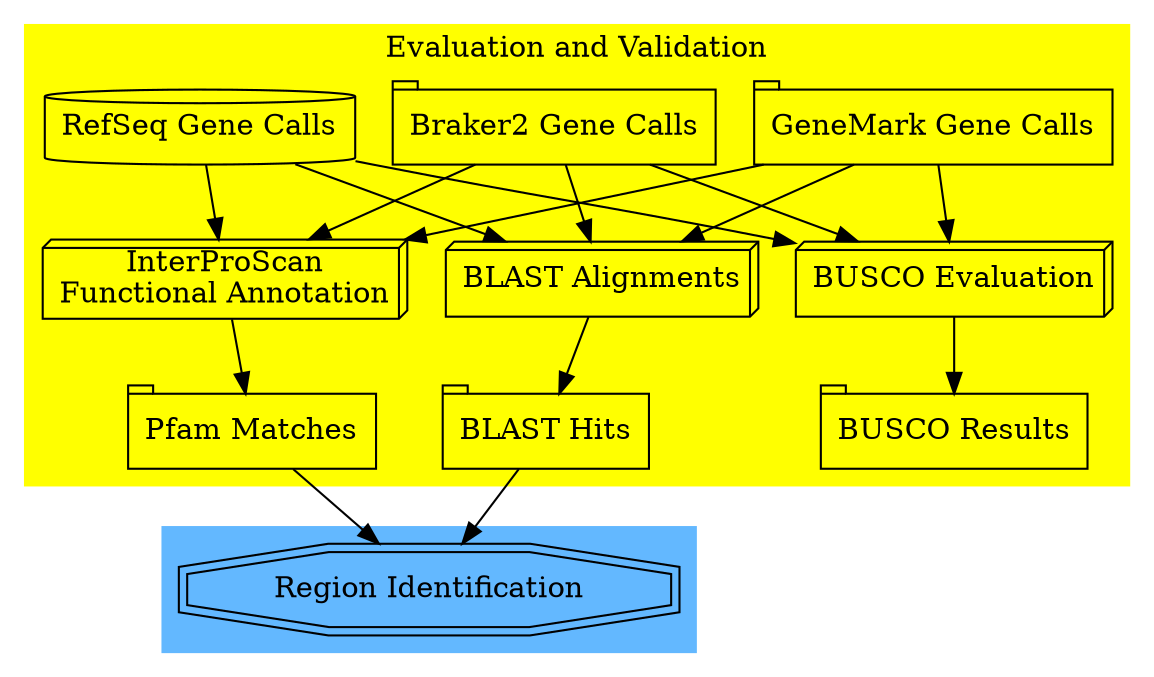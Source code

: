 digraph G {

	subgraph cluster_0 {
		 style = filled;
		 color = yellow;
		 label = "Evaluation and Validation"
		 "RefSeq Gene Calls" [shape = cylinder];
		 "GeneMark Gene Calls" [shape = tab];
		 "Braker2 Gene Calls" [shape = tab];
		 "InterProScan\nFunctional Annotation" [shape = box3d];
		 "GeneMark Gene Calls" -> "InterProScan\nFunctional Annotation";
		 "RefSeq Gene Calls" -> "InterProScan\nFunctional Annotation";
		 "Braker2 Gene Calls" -> "InterProScan\nFunctional Annotation";
		 "Pfam Matches" [shape = tab];
		 "InterProScan\nFunctional Annotation" -> "Pfam Matches";
		 "BLAST Alignments" [shape = box3d];
		 "GeneMark Gene Calls" -> "BLAST Alignments";
		 "RefSeq Gene Calls" -> "BLAST Alignments";
		 "Braker2 Gene Calls" -> "BLAST Alignments";
		 "BLAST Hits" [shape = tab];
		 "BLAST Alignments" -> "BLAST Hits";
		 "BUSCO Evaluation" [shape = box3d];
		 "GeneMark Gene Calls" -> "BUSCO Evaluation";
                 "RefSeq Gene Calls" -> "BUSCO Evaluation";
                 "Braker2 Gene Calls" -> "BUSCO Evaluation";
		 "BUSCO Results" [shape = tab];
		 "BUSCO Evaluation" -> "BUSCO Results";
	}

	subgraph cluster_1 {
		 style = filled;
		 color = steelblue1;
		 "Region Identification" [shape = doubleoctagon];
	}

	"BLAST Hits" -> "Region Identification";
	"Pfam Matches" -> "Region Identification";
}